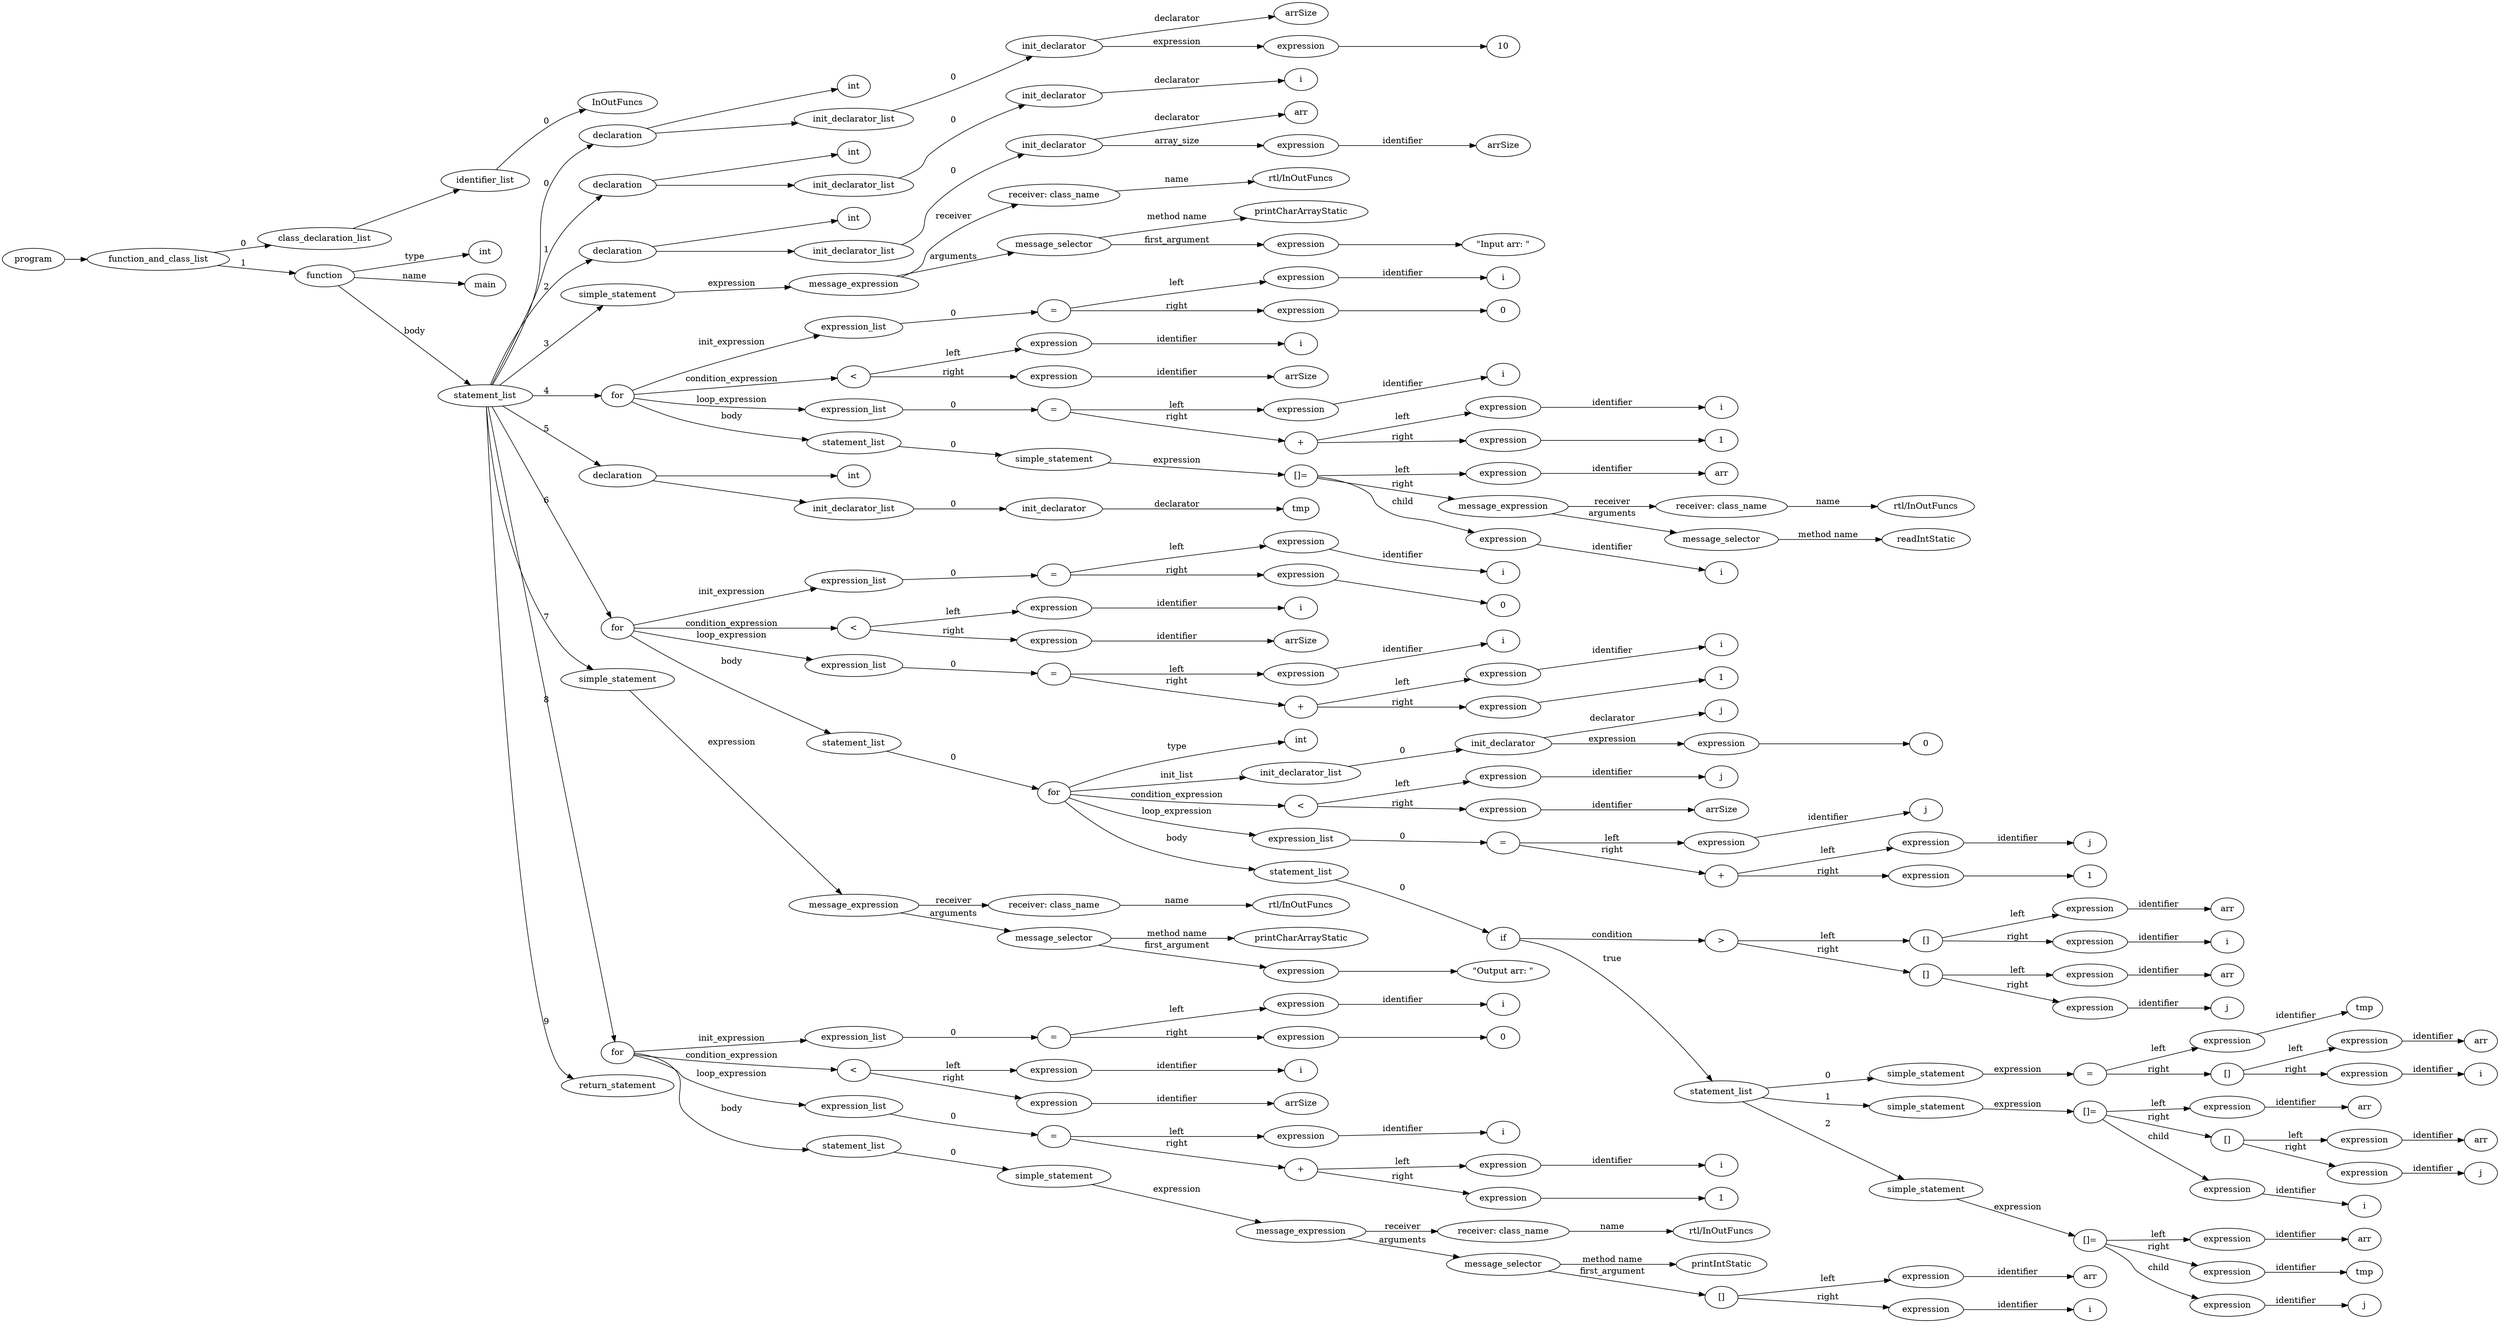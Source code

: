 digraph ObjectiveC { rankdir="LR";
149[label="program"];
149->2;
2[label="function_and_class_list"];
2->1[label="0"];
1[label="class_declaration_list"];
1->0;
0[label="identifier_list"];
0.0 [label="InOutFuncs"];
0->0.0 [label="0"];
2->148[label="1"];
148[label="function"];
148->3[label="type"];
3[label="int"];
148->148.1 [label="name"];
148.1 [label="main"];
148->10[label="body"];
10[label="statement_list"];
10->9[label="0"];
9[label="declaration"];
9->4;
4[label="int"];
9->8;
8[label="init_declarator_list"];
8->7[label="0"];
7[label="init_declarator"];
7.1 [label="arrSize"];
7->7.1[label="declarator"];
7->6[label="expression"];
6[label="expression"];
6->5;
5[label="10"];
10->14[label="1"];
14[label="declaration"];
14->11;
11[label="int"];
14->13;
13[label="init_declarator_list"];
13->12[label="0"];
12[label="init_declarator"];
12.1 [label="i"];
12->12.1[label="declarator"];
10->19[label="2"];
19[label="declaration"];
19->15;
15[label="int"];
19->18;
18[label="init_declarator_list"];
18->17[label="0"];
17[label="init_declarator"];
17.1 [label="arr"];
17->17.1[label="declarator"];
17->16[label="array_size"];
16[label="expression"];
16->16.1 [label="identifier"];16.1[label="arrSize"];
10->25[label="3"];
25[label="simple_statement"];
25->24[label="expression"];
24[label="expression"];
24[label="message_expression"];
24->20[label="receiver"];
20[label="receiver: class_name"];
20.1 [label="rtl/InOutFuncs"];
20->20.1 [label="name"];
24->23[label="arguments"];
23[label="message_selector"];
23.1 [label="printCharArrayStatic"];
23->23.1 [label="method name"]; 
23->22[label="first_argument"];
22[label="expression"];
22->21;
21[label=<"Input arr: 
">];
10->50[label="4"];
50[label="for"];
50->30[label="init_expression"];
30[label="expression_list"];
30->29[label="0"];
29[label="expression"];
29[label="="];
29->26[label="left"];
26[label="expression"];
26->26.1 [label="identifier"];26.1[label="i"];
29->28[label="right"];
28[label="expression"];
28->27;
27[label="0"];
50->33[label="condition_expression"];
33[label="expression"];
33[label="<"];
33->31[label="left"];
31[label="expression"];
31->31.1 [label="identifier"];31.1[label="i"];
33->32[label="right"];
32[label="expression"];
32->32.1 [label="identifier"];32.1[label="arrSize"];
50->40[label="loop_expression"];
40[label="expression_list"];
40->39[label="0"];
39[label="expression"];
39[label="="];
39->34[label="left"];
34[label="expression"];
34->34.1 [label="identifier"];34.1[label="i"];
39->38[label="right"];
38[label="expression"];
38[label="+"];
38->35[label="left"];
35[label="expression"];
35->35.1 [label="identifier"];35.1[label="i"];
38->37[label="right"];
37[label="expression"];
37->36;
36[label="1"];
50->49[label="body"];
49[label="statement_list"];
49->48[label="0"];
48[label="simple_statement"];
48->47[label="expression"];
47[label="expression"];
47[label="[]="];
47->41[label="left"];
41[label="expression"];
41->41.1 [label="identifier"];41.1[label="arr"];
47->46[label="right"];
46[label="expression"];
46[label="message_expression"];
46->44[label="receiver"];
44[label="receiver: class_name"];
44.1 [label="rtl/InOutFuncs"];
44->44.1 [label="name"];
46->45[label="arguments"];
45[label="message_selector"];
45.1 [label="readIntStatic"];
45->45.1 [label="method name"]; 
47->42[label="child"];
42[label="expression"];
42->42.1 [label="identifier"];42.1[label="i"];
10->54[label="5"];
54[label="declaration"];
54->51;
51[label="int"];
54->53;
53[label="init_declarator_list"];
53->52[label="0"];
52[label="init_declarator"];
52.1 [label="tmp"];
52->52.1[label="declarator"];
10->117[label="6"];
117[label="for"];
117->59[label="init_expression"];
59[label="expression_list"];
59->58[label="0"];
58[label="expression"];
58[label="="];
58->55[label="left"];
55[label="expression"];
55->55.1 [label="identifier"];55.1[label="i"];
58->57[label="right"];
57[label="expression"];
57->56;
56[label="0"];
117->62[label="condition_expression"];
62[label="expression"];
62[label="<"];
62->60[label="left"];
60[label="expression"];
60->60.1 [label="identifier"];60.1[label="i"];
62->61[label="right"];
61[label="expression"];
61->61.1 [label="identifier"];61.1[label="arrSize"];
117->69[label="loop_expression"];
69[label="expression_list"];
69->68[label="0"];
68[label="expression"];
68[label="="];
68->63[label="left"];
63[label="expression"];
63->63.1 [label="identifier"];63.1[label="i"];
68->67[label="right"];
67[label="expression"];
67[label="+"];
67->64[label="left"];
64[label="expression"];
64->64.1 [label="identifier"];64.1[label="i"];
67->66[label="right"];
66[label="expression"];
66->65;
65[label="1"];
117->116[label="body"];
116[label="statement_list"];
116->115[label="0"];
115[label="for"];
115->70[label="type"];
70[label="int"];
115->74[label="init_list"];
74[label="init_declarator_list"];
74->73[label="0"];
73[label="init_declarator"];
73.1 [label="j"];
73->73.1[label="declarator"];
73->72[label="expression"];
72[label="expression"];
72->71;
71[label="0"];
115->77[label="condition_expression"];
77[label="expression"];
77[label="<"];
77->75[label="left"];
75[label="expression"];
75->75.1 [label="identifier"];75.1[label="j"];
77->76[label="right"];
76[label="expression"];
76->76.1 [label="identifier"];76.1[label="arrSize"];
115->84[label="loop_expression"];
84[label="expression_list"];
84->83[label="0"];
83[label="expression"];
83[label="="];
83->78[label="left"];
78[label="expression"];
78->78.1 [label="identifier"];78.1[label="j"];
83->82[label="right"];
82[label="expression"];
82[label="+"];
82->79[label="left"];
79[label="expression"];
79->79.1 [label="identifier"];79.1[label="j"];
82->81[label="right"];
81[label="expression"];
81->80;
80[label="1"];
115->114[label="body"];
114[label="statement_list"];
114->113[label="0"];
113[label="if"];
113->91[label="condition"];
91[label="expression"];
91[label=">"];
91->87[label="left"];
87[label="expression"];
87[label="[]"];
87->85[label="left"];
85[label="expression"];
85->85.1 [label="identifier"];85.1[label="arr"];
87->86[label="right"];
86[label="expression"];
86->86.1 [label="identifier"];86.1[label="i"];
91->90[label="right"];
90[label="expression"];
90[label="[]"];
90->88[label="left"];
88[label="expression"];
88->88.1 [label="identifier"];88.1[label="arr"];
90->89[label="right"];
89[label="expression"];
89->89.1 [label="identifier"];89.1[label="j"];
113->98[label="true"];
98[label="statement_list"];
98->97[label="0"];
97[label="simple_statement"];
97->96[label="expression"];
96[label="expression"];
96[label="="];
96->92[label="left"];
92[label="expression"];
92->92.1 [label="identifier"];92.1[label="tmp"];
96->95[label="right"];
95[label="expression"];
95[label="[]"];
95->93[label="left"];
93[label="expression"];
93->93.1 [label="identifier"];93.1[label="arr"];
95->94[label="right"];
94[label="expression"];
94->94.1 [label="identifier"];94.1[label="i"];
98->106[label="1"];
106[label="simple_statement"];
106->105[label="expression"];
105[label="expression"];
105[label="[]="];
105->99[label="left"];
99[label="expression"];
99->99.1 [label="identifier"];99.1[label="arr"];
105->104[label="right"];
104[label="expression"];
104[label="[]"];
104->102[label="left"];
102[label="expression"];
102->102.1 [label="identifier"];102.1[label="arr"];
104->103[label="right"];
103[label="expression"];
103->103.1 [label="identifier"];103.1[label="j"];
105->100[label="child"];
100[label="expression"];
100->100.1 [label="identifier"];100.1[label="i"];
98->112[label="2"];
112[label="simple_statement"];
112->111[label="expression"];
111[label="expression"];
111[label="[]="];
111->107[label="left"];
107[label="expression"];
107->107.1 [label="identifier"];107.1[label="arr"];
111->110[label="right"];
110[label="expression"];
110->110.1 [label="identifier"];110.1[label="tmp"];
111->108[label="child"];
108[label="expression"];
108->108.1 [label="identifier"];108.1[label="j"];
10->123[label="7"];
123[label="simple_statement"];
123->122[label="expression"];
122[label="expression"];
122[label="message_expression"];
122->118[label="receiver"];
118[label="receiver: class_name"];
118.1 [label="rtl/InOutFuncs"];
118->118.1 [label="name"];
122->121[label="arguments"];
121[label="message_selector"];
121.1 [label="printCharArrayStatic"];
121->121.1 [label="method name"]; 
121->120[label="first_argument"];
120[label="expression"];
120->119;
119[label=<"
Output arr: 
">];
10->147[label="8"];
147[label="for"];
147->128[label="init_expression"];
128[label="expression_list"];
128->127[label="0"];
127[label="expression"];
127[label="="];
127->124[label="left"];
124[label="expression"];
124->124.1 [label="identifier"];124.1[label="i"];
127->126[label="right"];
126[label="expression"];
126->125;
125[label="0"];
147->131[label="condition_expression"];
131[label="expression"];
131[label="<"];
131->129[label="left"];
129[label="expression"];
129->129.1 [label="identifier"];129.1[label="i"];
131->130[label="right"];
130[label="expression"];
130->130.1 [label="identifier"];130.1[label="arrSize"];
147->138[label="loop_expression"];
138[label="expression_list"];
138->137[label="0"];
137[label="expression"];
137[label="="];
137->132[label="left"];
132[label="expression"];
132->132.1 [label="identifier"];132.1[label="i"];
137->136[label="right"];
136[label="expression"];
136[label="+"];
136->133[label="left"];
133[label="expression"];
133->133.1 [label="identifier"];133.1[label="i"];
136->135[label="right"];
135[label="expression"];
135->134;
134[label="1"];
147->146[label="body"];
146[label="statement_list"];
146->145[label="0"];
145[label="simple_statement"];
145->144[label="expression"];
144[label="expression"];
144[label="message_expression"];
144->139[label="receiver"];
139[label="receiver: class_name"];
139.1 [label="rtl/InOutFuncs"];
139->139.1 [label="name"];
144->143[label="arguments"];
143[label="message_selector"];
143.1 [label="printIntStatic"];
143->143.1 [label="method name"]; 
143->142[label="first_argument"];
142[label="expression"];
142[label="[]"];
142->140[label="left"];
140[label="expression"];
140->140.1 [label="identifier"];140.1[label="arr"];
142->141[label="right"];
141[label="expression"];
141->141.1 [label="identifier"];141.1[label="i"];
10->168[label="9"];
168[label="return_statement"];
}
